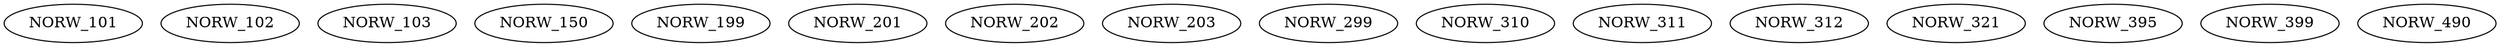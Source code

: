 digraph G {
    NORW_101;
    NORW_102;
    NORW_103;
    NORW_150;
    NORW_199;
    NORW_201;
    NORW_202;
    NORW_203;
    NORW_299;
    NORW_310;
    NORW_311;
    NORW_312;
    NORW_321;
    NORW_395;
    NORW_399;
    NORW_490;
}
